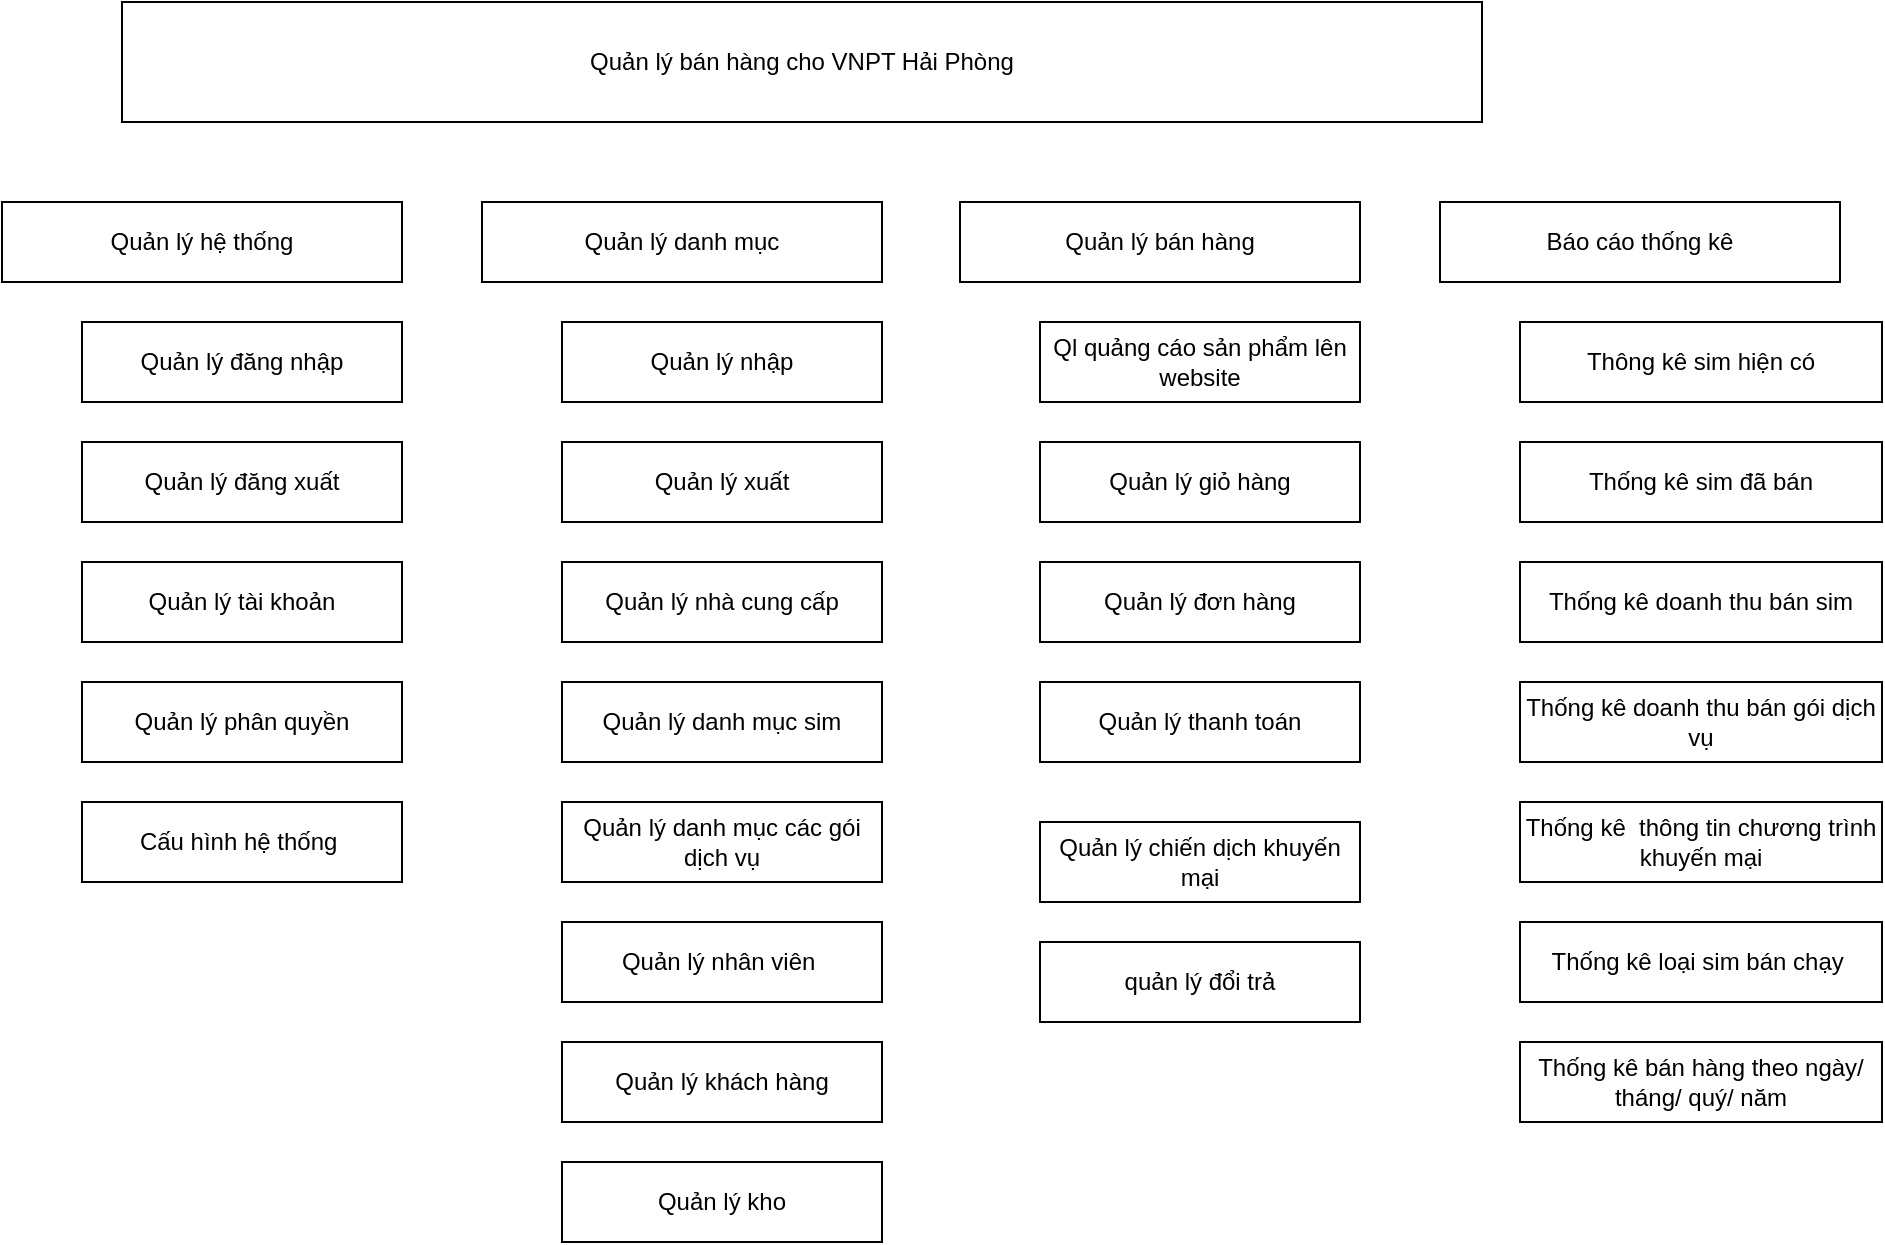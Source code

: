 <mxfile version="23.1.7" type="device">
  <diagram name="Trang-1" id="5IOxxjR3vX1s9PYMxLOA">
    <mxGraphModel dx="1318" dy="591" grid="1" gridSize="10" guides="1" tooltips="1" connect="1" arrows="1" fold="1" page="1" pageScale="1" pageWidth="827" pageHeight="1169" math="0" shadow="0">
      <root>
        <mxCell id="0" />
        <mxCell id="1" parent="0" />
        <mxCell id="XeBs3oWR_K5mBn4OILpy-1" value="Quản lý bán hàng cho VNPT Hải Phòng" style="rounded=0;whiteSpace=wrap;html=1;" vertex="1" parent="1">
          <mxGeometry x="80" y="60" width="680" height="60" as="geometry" />
        </mxCell>
        <mxCell id="XeBs3oWR_K5mBn4OILpy-2" value="Quản lý hệ thống" style="rounded=0;whiteSpace=wrap;html=1;" vertex="1" parent="1">
          <mxGeometry x="20" y="160" width="200" height="40" as="geometry" />
        </mxCell>
        <mxCell id="XeBs3oWR_K5mBn4OILpy-3" value="Quản lý đăng nhập" style="rounded=0;whiteSpace=wrap;html=1;" vertex="1" parent="1">
          <mxGeometry x="60" y="220" width="160" height="40" as="geometry" />
        </mxCell>
        <mxCell id="XeBs3oWR_K5mBn4OILpy-4" value="Quản lý đăng xuất" style="rounded=0;whiteSpace=wrap;html=1;" vertex="1" parent="1">
          <mxGeometry x="60" y="280" width="160" height="40" as="geometry" />
        </mxCell>
        <mxCell id="XeBs3oWR_K5mBn4OILpy-5" value="Quản lý tài khoản" style="rounded=0;whiteSpace=wrap;html=1;" vertex="1" parent="1">
          <mxGeometry x="60" y="340" width="160" height="40" as="geometry" />
        </mxCell>
        <mxCell id="XeBs3oWR_K5mBn4OILpy-6" value="Quản lý phân quyền" style="rounded=0;whiteSpace=wrap;html=1;" vertex="1" parent="1">
          <mxGeometry x="60" y="400" width="160" height="40" as="geometry" />
        </mxCell>
        <mxCell id="XeBs3oWR_K5mBn4OILpy-7" value="Quản lý danh mục" style="rounded=0;whiteSpace=wrap;html=1;" vertex="1" parent="1">
          <mxGeometry x="260" y="160" width="200" height="40" as="geometry" />
        </mxCell>
        <mxCell id="XeBs3oWR_K5mBn4OILpy-8" value="Quản lý nhập" style="rounded=0;whiteSpace=wrap;html=1;" vertex="1" parent="1">
          <mxGeometry x="300" y="220" width="160" height="40" as="geometry" />
        </mxCell>
        <mxCell id="XeBs3oWR_K5mBn4OILpy-9" value="Quản lý xuất" style="rounded=0;whiteSpace=wrap;html=1;" vertex="1" parent="1">
          <mxGeometry x="300" y="280" width="160" height="40" as="geometry" />
        </mxCell>
        <mxCell id="XeBs3oWR_K5mBn4OILpy-10" value="Quản lý nhà cung cấp" style="rounded=0;whiteSpace=wrap;html=1;" vertex="1" parent="1">
          <mxGeometry x="300" y="340" width="160" height="40" as="geometry" />
        </mxCell>
        <mxCell id="XeBs3oWR_K5mBn4OILpy-11" value="Quản lý danh mục sim" style="rounded=0;whiteSpace=wrap;html=1;" vertex="1" parent="1">
          <mxGeometry x="300" y="400" width="160" height="40" as="geometry" />
        </mxCell>
        <mxCell id="XeBs3oWR_K5mBn4OILpy-13" value="Quản lý bán hàng" style="rounded=0;whiteSpace=wrap;html=1;" vertex="1" parent="1">
          <mxGeometry x="499" y="160" width="200" height="40" as="geometry" />
        </mxCell>
        <mxCell id="XeBs3oWR_K5mBn4OILpy-14" value="Ql quảng cáo sản phẩm lên website" style="rounded=0;whiteSpace=wrap;html=1;" vertex="1" parent="1">
          <mxGeometry x="539" y="220" width="160" height="40" as="geometry" />
        </mxCell>
        <mxCell id="XeBs3oWR_K5mBn4OILpy-15" value="Quản lý giỏ hàng" style="rounded=0;whiteSpace=wrap;html=1;" vertex="1" parent="1">
          <mxGeometry x="539" y="280" width="160" height="40" as="geometry" />
        </mxCell>
        <mxCell id="XeBs3oWR_K5mBn4OILpy-16" value="Quản lý thanh toán" style="rounded=0;whiteSpace=wrap;html=1;" vertex="1" parent="1">
          <mxGeometry x="539" y="400" width="160" height="40" as="geometry" />
        </mxCell>
        <mxCell id="XeBs3oWR_K5mBn4OILpy-17" value="Quản lý đơn hàng" style="rounded=0;whiteSpace=wrap;html=1;" vertex="1" parent="1">
          <mxGeometry x="539" y="340" width="160" height="40" as="geometry" />
        </mxCell>
        <mxCell id="XeBs3oWR_K5mBn4OILpy-18" value="Báo cáo thống kê" style="rounded=0;whiteSpace=wrap;html=1;" vertex="1" parent="1">
          <mxGeometry x="739" y="160" width="200" height="40" as="geometry" />
        </mxCell>
        <mxCell id="XeBs3oWR_K5mBn4OILpy-19" value="Thông kê sim hiện có" style="rounded=0;whiteSpace=wrap;html=1;" vertex="1" parent="1">
          <mxGeometry x="779" y="220" width="181" height="40" as="geometry" />
        </mxCell>
        <mxCell id="XeBs3oWR_K5mBn4OILpy-20" value="Thống kê doanh thu bán sim" style="rounded=0;whiteSpace=wrap;html=1;" vertex="1" parent="1">
          <mxGeometry x="779" y="340" width="181" height="40" as="geometry" />
        </mxCell>
        <mxCell id="XeBs3oWR_K5mBn4OILpy-21" value="Thống kê doanh thu bán gói dịch vụ" style="rounded=0;whiteSpace=wrap;html=1;" vertex="1" parent="1">
          <mxGeometry x="779" y="400" width="181" height="40" as="geometry" />
        </mxCell>
        <mxCell id="XeBs3oWR_K5mBn4OILpy-22" value="Thống kê&amp;nbsp; thông tin chương trình khuyến mại" style="rounded=0;whiteSpace=wrap;html=1;" vertex="1" parent="1">
          <mxGeometry x="779" y="460" width="181" height="40" as="geometry" />
        </mxCell>
        <mxCell id="XeBs3oWR_K5mBn4OILpy-24" value="Cấu hình hệ thống&amp;nbsp;" style="rounded=0;whiteSpace=wrap;html=1;" vertex="1" parent="1">
          <mxGeometry x="60" y="460" width="160" height="40" as="geometry" />
        </mxCell>
        <mxCell id="XeBs3oWR_K5mBn4OILpy-25" value="Quản lý nhân viên&amp;nbsp;" style="rounded=0;whiteSpace=wrap;html=1;" vertex="1" parent="1">
          <mxGeometry x="300" y="520" width="160" height="40" as="geometry" />
        </mxCell>
        <mxCell id="XeBs3oWR_K5mBn4OILpy-26" value="Quản lý khách hàng" style="rounded=0;whiteSpace=wrap;html=1;" vertex="1" parent="1">
          <mxGeometry x="300" y="580" width="160" height="40" as="geometry" />
        </mxCell>
        <mxCell id="XeBs3oWR_K5mBn4OILpy-27" value="Quản lý kho" style="rounded=0;whiteSpace=wrap;html=1;" vertex="1" parent="1">
          <mxGeometry x="300" y="640" width="160" height="40" as="geometry" />
        </mxCell>
        <mxCell id="XeBs3oWR_K5mBn4OILpy-31" value="Thống kê sim đã bán" style="rounded=0;whiteSpace=wrap;html=1;" vertex="1" parent="1">
          <mxGeometry x="779" y="280" width="181" height="40" as="geometry" />
        </mxCell>
        <mxCell id="XeBs3oWR_K5mBn4OILpy-34" value="Quản lý danh mục các gói dịch vụ" style="rounded=0;whiteSpace=wrap;html=1;" vertex="1" parent="1">
          <mxGeometry x="300" y="460" width="160" height="40" as="geometry" />
        </mxCell>
        <mxCell id="XeBs3oWR_K5mBn4OILpy-35" value="Thống kê loại sim bán chạy&amp;nbsp;" style="rounded=0;whiteSpace=wrap;html=1;" vertex="1" parent="1">
          <mxGeometry x="779" y="520" width="181" height="40" as="geometry" />
        </mxCell>
        <mxCell id="XeBs3oWR_K5mBn4OILpy-41" value="Quản lý chiến dịch khuyến mại" style="rounded=0;whiteSpace=wrap;html=1;" vertex="1" parent="1">
          <mxGeometry x="539" y="470" width="160" height="40" as="geometry" />
        </mxCell>
        <mxCell id="XeBs3oWR_K5mBn4OILpy-43" value="quản lý đổi trả" style="rounded=0;whiteSpace=wrap;html=1;" vertex="1" parent="1">
          <mxGeometry x="539" y="530" width="160" height="40" as="geometry" />
        </mxCell>
        <mxCell id="XeBs3oWR_K5mBn4OILpy-44" value="Thống kê bán hàng theo ngày/ tháng/ quý/ năm" style="rounded=0;whiteSpace=wrap;html=1;" vertex="1" parent="1">
          <mxGeometry x="779" y="580" width="181" height="40" as="geometry" />
        </mxCell>
      </root>
    </mxGraphModel>
  </diagram>
</mxfile>
